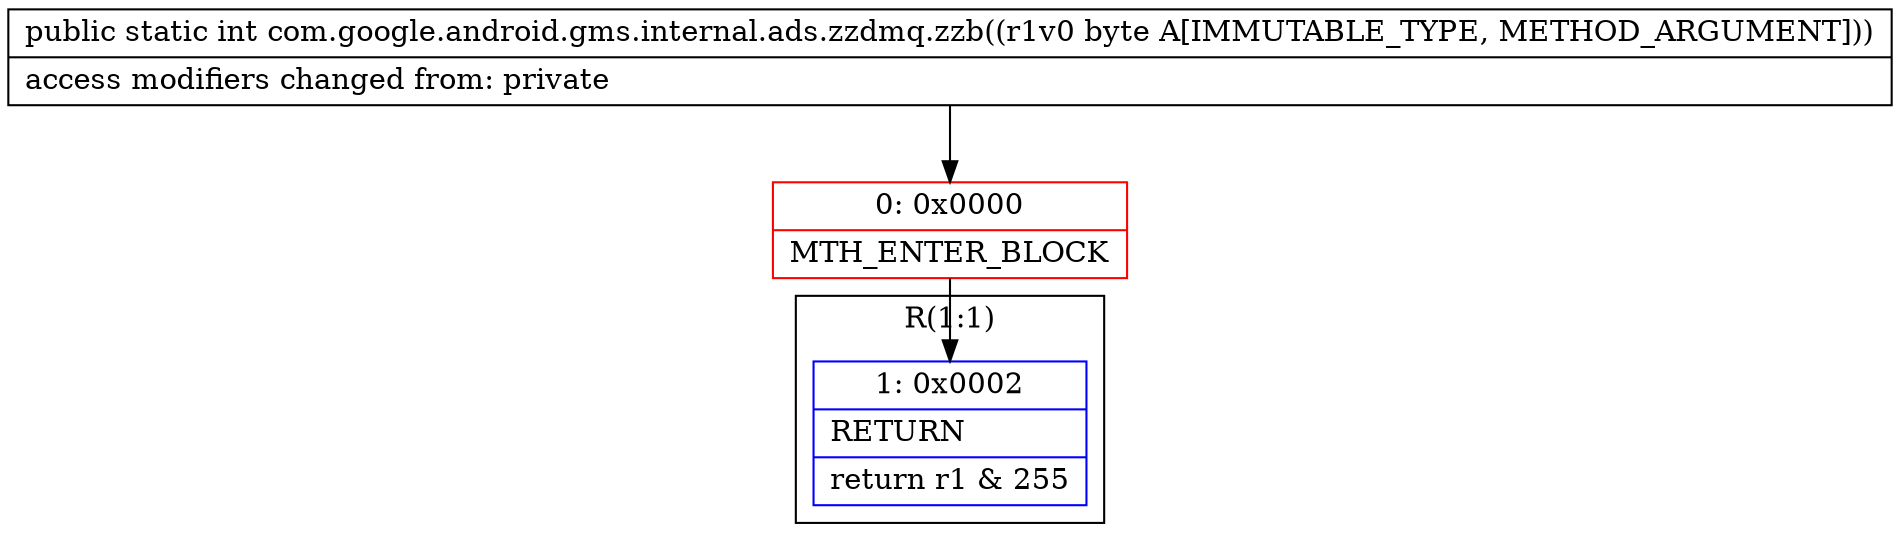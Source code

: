 digraph "CFG forcom.google.android.gms.internal.ads.zzdmq.zzb(B)I" {
subgraph cluster_Region_66077621 {
label = "R(1:1)";
node [shape=record,color=blue];
Node_1 [shape=record,label="{1\:\ 0x0002|RETURN\l|return r1 & 255\l}"];
}
Node_0 [shape=record,color=red,label="{0\:\ 0x0000|MTH_ENTER_BLOCK\l}"];
MethodNode[shape=record,label="{public static int com.google.android.gms.internal.ads.zzdmq.zzb((r1v0 byte A[IMMUTABLE_TYPE, METHOD_ARGUMENT]))  | access modifiers changed from: private\l}"];
MethodNode -> Node_0;
Node_0 -> Node_1;
}

